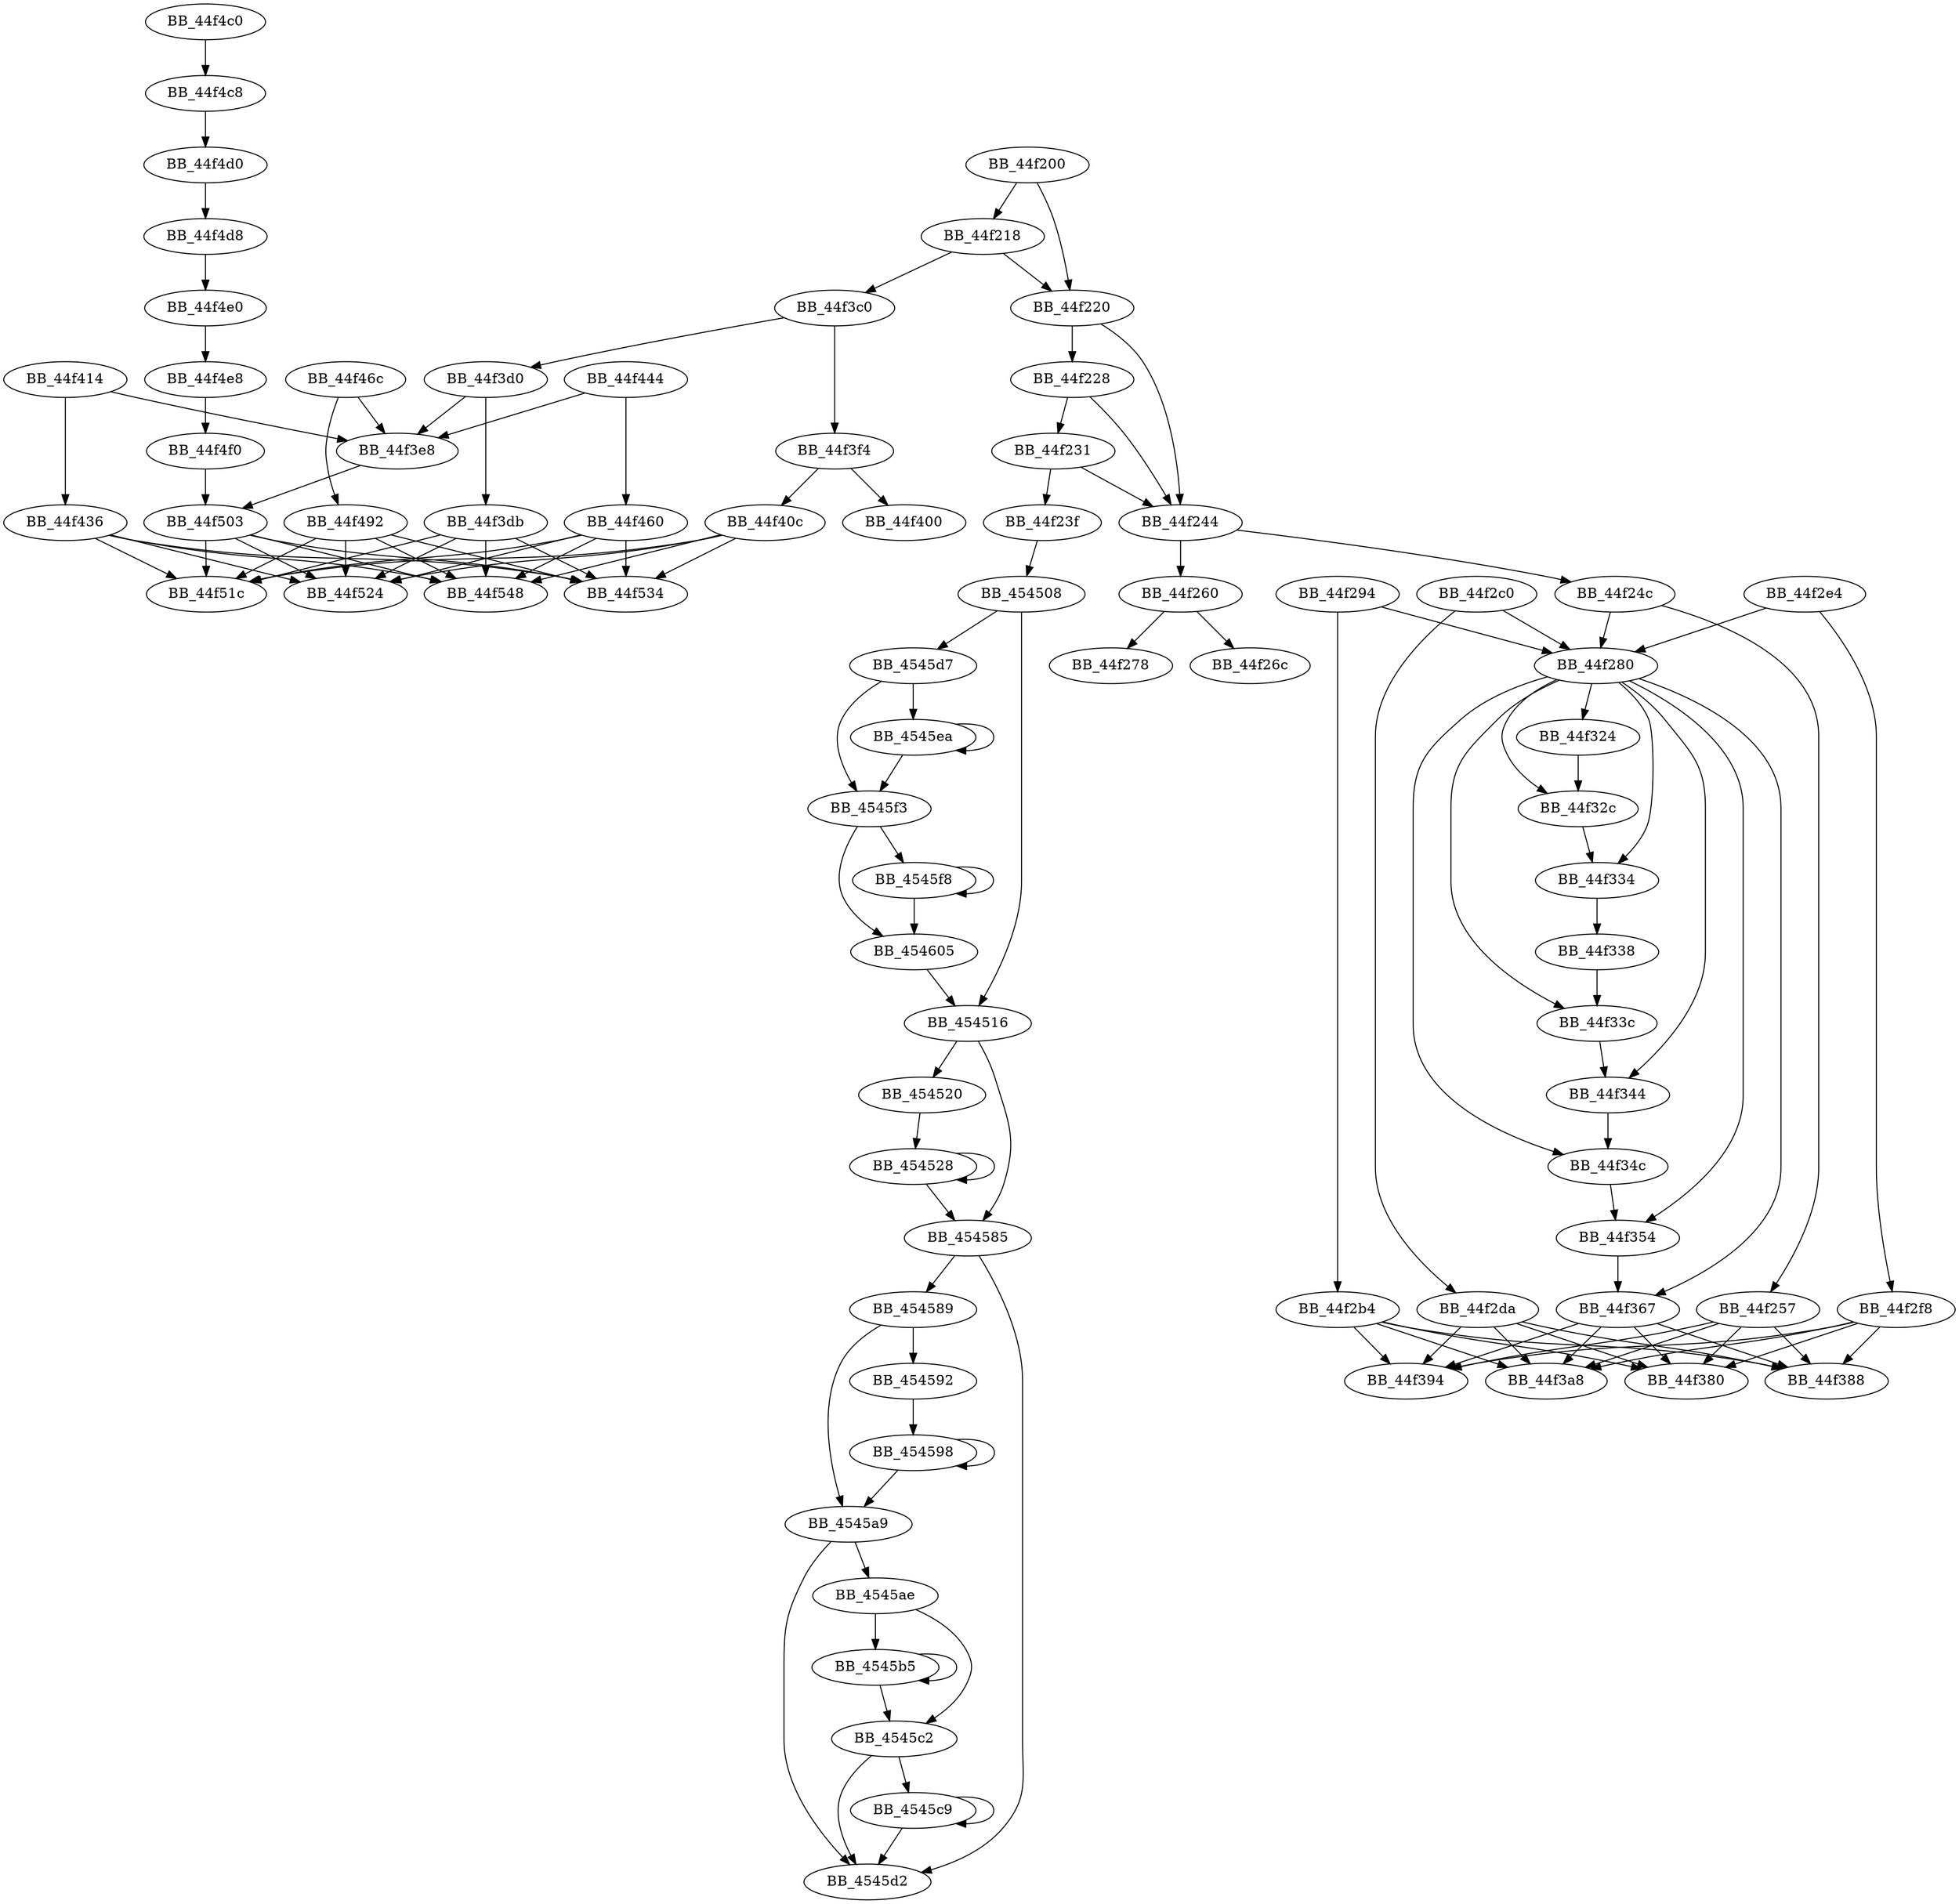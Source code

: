 DiGraph sub_44F200{
BB_44f200->BB_44f218
BB_44f200->BB_44f220
BB_44f218->BB_44f220
BB_44f218->BB_44f3c0
BB_44f220->BB_44f228
BB_44f220->BB_44f244
BB_44f228->BB_44f231
BB_44f228->BB_44f244
BB_44f231->BB_44f23f
BB_44f231->BB_44f244
BB_44f23f->BB_454508
BB_44f244->BB_44f24c
BB_44f244->BB_44f260
BB_44f24c->BB_44f257
BB_44f24c->BB_44f280
BB_44f257->BB_44f380
BB_44f257->BB_44f388
BB_44f257->BB_44f394
BB_44f257->BB_44f3a8
BB_44f260->BB_44f26c
BB_44f260->BB_44f278
BB_44f280->BB_44f324
BB_44f280->BB_44f32c
BB_44f280->BB_44f334
BB_44f280->BB_44f33c
BB_44f280->BB_44f344
BB_44f280->BB_44f34c
BB_44f280->BB_44f354
BB_44f280->BB_44f367
BB_44f294->BB_44f280
BB_44f294->BB_44f2b4
BB_44f2b4->BB_44f380
BB_44f2b4->BB_44f388
BB_44f2b4->BB_44f394
BB_44f2b4->BB_44f3a8
BB_44f2c0->BB_44f280
BB_44f2c0->BB_44f2da
BB_44f2da->BB_44f380
BB_44f2da->BB_44f388
BB_44f2da->BB_44f394
BB_44f2da->BB_44f3a8
BB_44f2e4->BB_44f280
BB_44f2e4->BB_44f2f8
BB_44f2f8->BB_44f380
BB_44f2f8->BB_44f388
BB_44f2f8->BB_44f394
BB_44f2f8->BB_44f3a8
BB_44f324->BB_44f32c
BB_44f32c->BB_44f334
BB_44f334->BB_44f338
BB_44f338->BB_44f33c
BB_44f33c->BB_44f344
BB_44f344->BB_44f34c
BB_44f34c->BB_44f354
BB_44f354->BB_44f367
BB_44f367->BB_44f380
BB_44f367->BB_44f388
BB_44f367->BB_44f394
BB_44f367->BB_44f3a8
BB_44f3c0->BB_44f3d0
BB_44f3c0->BB_44f3f4
BB_44f3d0->BB_44f3db
BB_44f3d0->BB_44f3e8
BB_44f3db->BB_44f51c
BB_44f3db->BB_44f524
BB_44f3db->BB_44f534
BB_44f3db->BB_44f548
BB_44f3e8->BB_44f503
BB_44f3f4->BB_44f400
BB_44f3f4->BB_44f40c
BB_44f40c->BB_44f51c
BB_44f40c->BB_44f524
BB_44f40c->BB_44f534
BB_44f40c->BB_44f548
BB_44f414->BB_44f3e8
BB_44f414->BB_44f436
BB_44f436->BB_44f51c
BB_44f436->BB_44f524
BB_44f436->BB_44f534
BB_44f436->BB_44f548
BB_44f444->BB_44f3e8
BB_44f444->BB_44f460
BB_44f460->BB_44f51c
BB_44f460->BB_44f524
BB_44f460->BB_44f534
BB_44f460->BB_44f548
BB_44f46c->BB_44f3e8
BB_44f46c->BB_44f492
BB_44f492->BB_44f51c
BB_44f492->BB_44f524
BB_44f492->BB_44f534
BB_44f492->BB_44f548
BB_44f4c0->BB_44f4c8
BB_44f4c8->BB_44f4d0
BB_44f4d0->BB_44f4d8
BB_44f4d8->BB_44f4e0
BB_44f4e0->BB_44f4e8
BB_44f4e8->BB_44f4f0
BB_44f4f0->BB_44f503
BB_44f503->BB_44f51c
BB_44f503->BB_44f524
BB_44f503->BB_44f534
BB_44f503->BB_44f548
BB_454508->BB_454516
BB_454508->BB_4545d7
BB_454516->BB_454520
BB_454516->BB_454585
BB_454520->BB_454528
BB_454528->BB_454528
BB_454528->BB_454585
BB_454585->BB_454589
BB_454585->BB_4545d2
BB_454589->BB_454592
BB_454589->BB_4545a9
BB_454592->BB_454598
BB_454598->BB_454598
BB_454598->BB_4545a9
BB_4545a9->BB_4545ae
BB_4545a9->BB_4545d2
BB_4545ae->BB_4545b5
BB_4545ae->BB_4545c2
BB_4545b5->BB_4545b5
BB_4545b5->BB_4545c2
BB_4545c2->BB_4545c9
BB_4545c2->BB_4545d2
BB_4545c9->BB_4545c9
BB_4545c9->BB_4545d2
BB_4545d7->BB_4545ea
BB_4545d7->BB_4545f3
BB_4545ea->BB_4545ea
BB_4545ea->BB_4545f3
BB_4545f3->BB_4545f8
BB_4545f3->BB_454605
BB_4545f8->BB_4545f8
BB_4545f8->BB_454605
BB_454605->BB_454516
}
